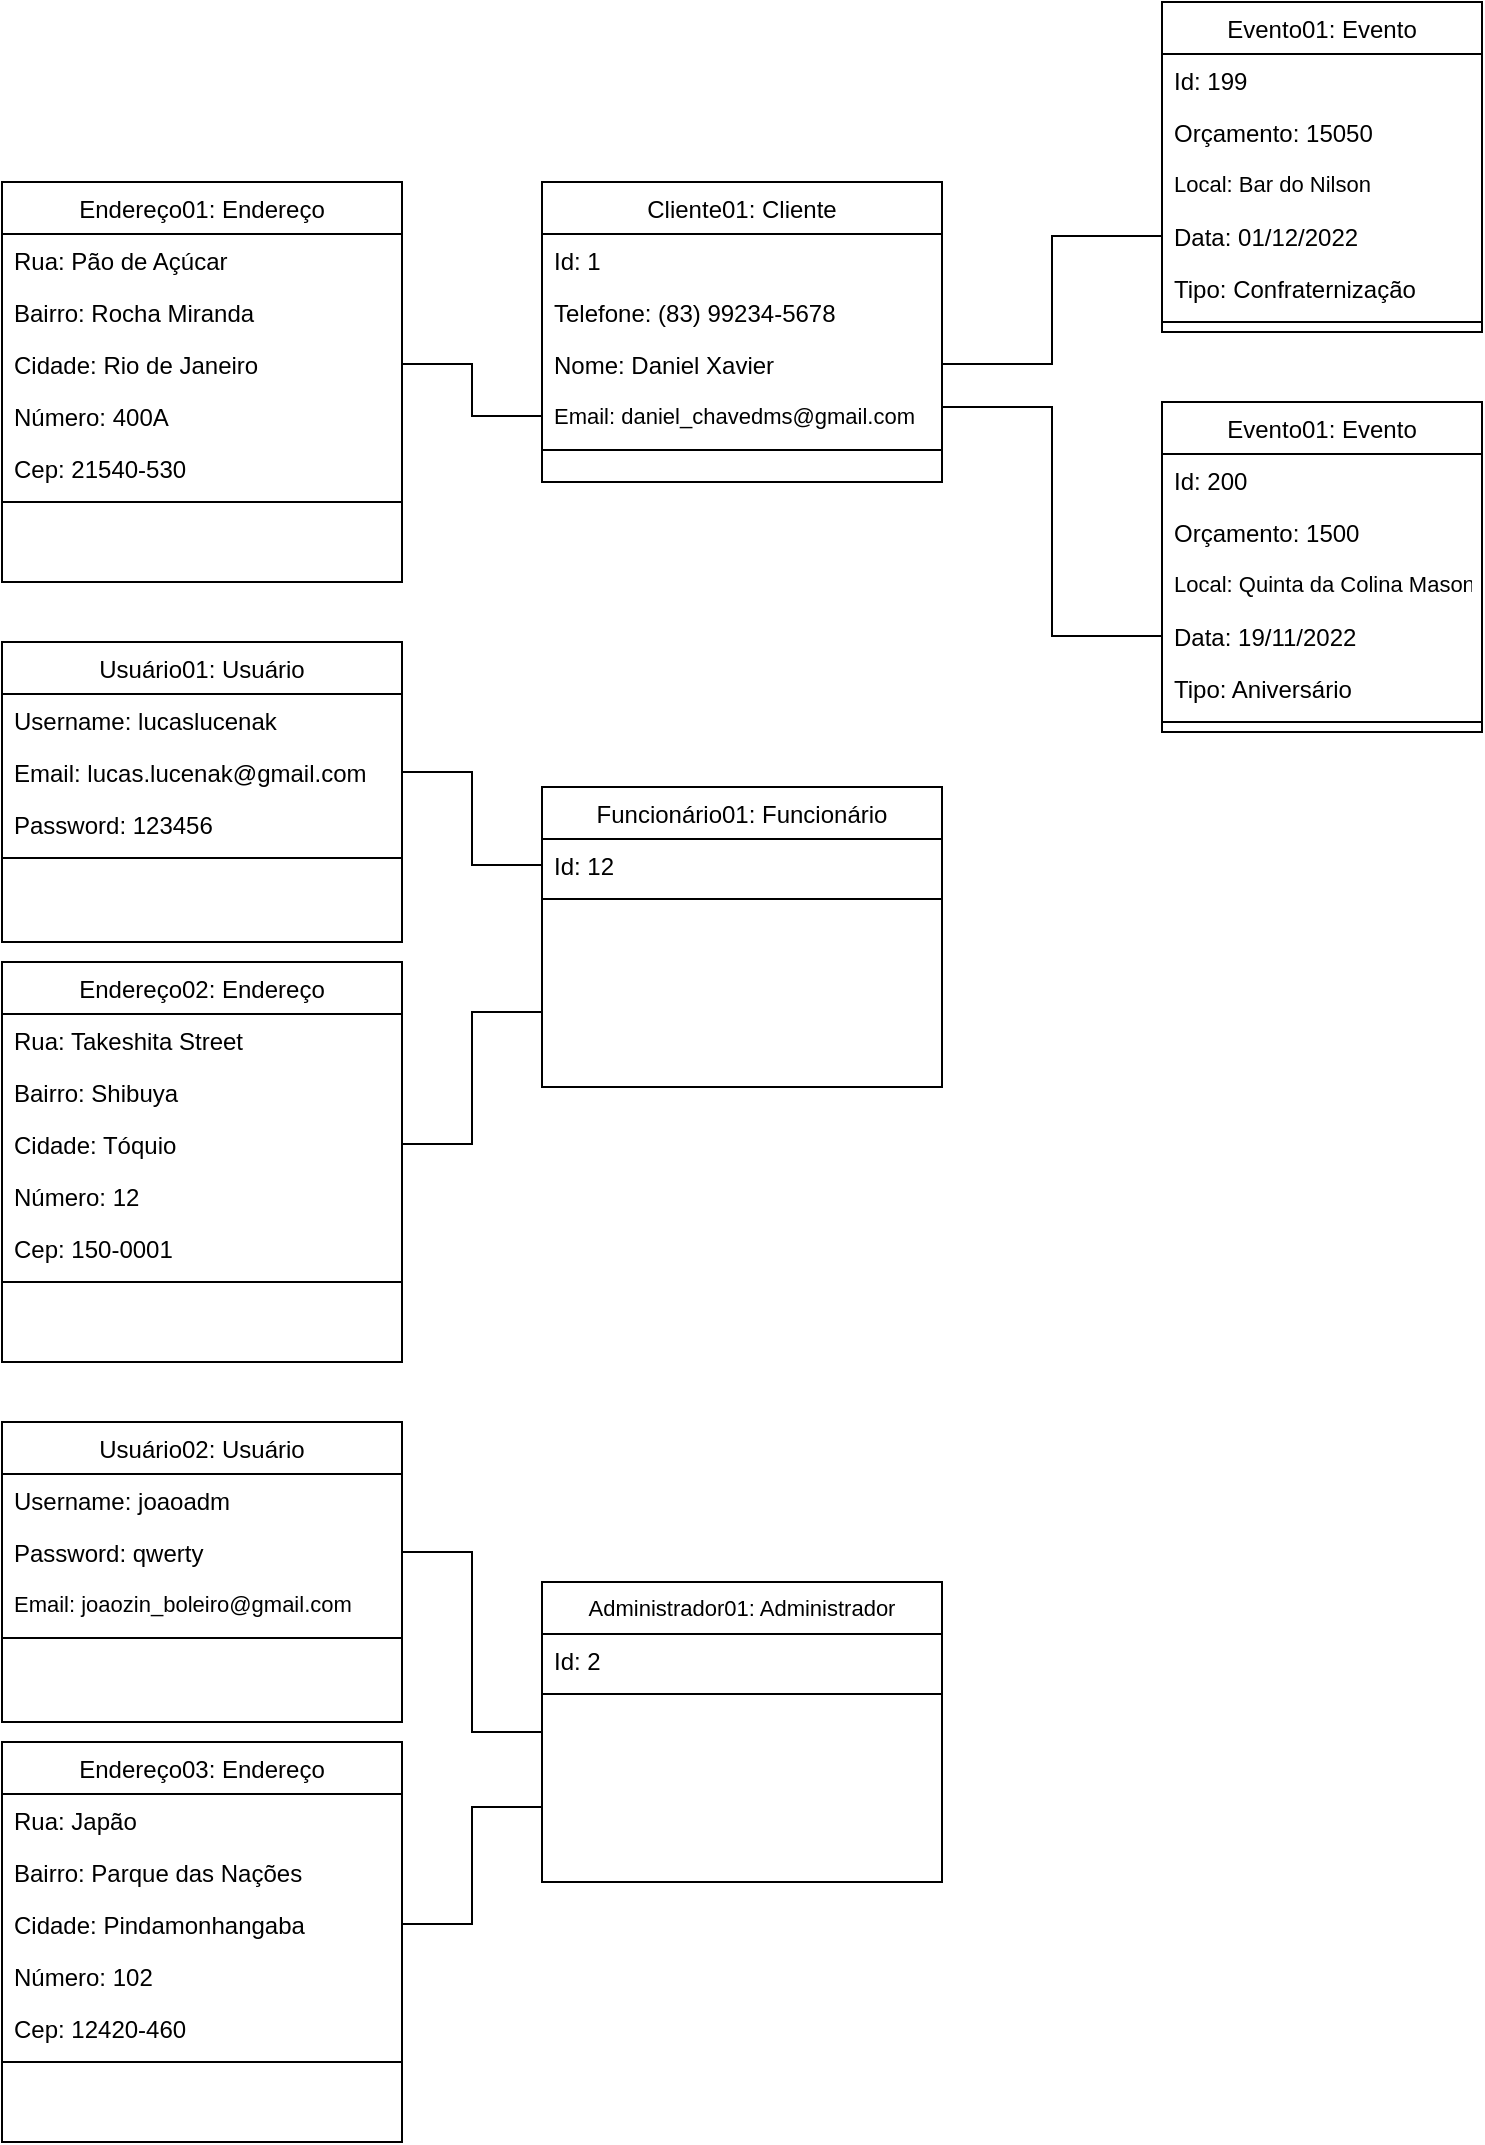 <mxfile version="16.5.6" type="device"><diagram id="C5RBs43oDa-KdzZeNtuy" name="Page-1"><mxGraphModel dx="2208" dy="1933" grid="1" gridSize="10" guides="1" tooltips="1" connect="1" arrows="1" fold="1" page="1" pageScale="1" pageWidth="827" pageHeight="1169" math="0" shadow="0"><root><mxCell id="WIyWlLk6GJQsqaUBKTNV-0"/><mxCell id="WIyWlLk6GJQsqaUBKTNV-1" parent="WIyWlLk6GJQsqaUBKTNV-0"/><mxCell id="9sVSsDPsq8u8j7Glh7DT-46" value="Cliente01: Cliente" style="swimlane;fontStyle=0;align=center;verticalAlign=top;childLayout=stackLayout;horizontal=1;startSize=26;horizontalStack=0;resizeParent=1;resizeLast=0;collapsible=1;marginBottom=0;rounded=0;shadow=0;strokeWidth=1;" parent="WIyWlLk6GJQsqaUBKTNV-1" vertex="1"><mxGeometry x="200" y="-50" width="200" height="150" as="geometry"><mxRectangle x="230" y="140" width="160" height="26" as="alternateBounds"/></mxGeometry></mxCell><mxCell id="0ZUiRZPFaWPJOwfyFABE-36" value="Id: 1" style="text;align=left;verticalAlign=top;spacingLeft=4;spacingRight=4;overflow=hidden;rotatable=0;points=[[0,0.5],[1,0.5]];portConstraint=eastwest;rounded=0;shadow=0;html=0;" vertex="1" parent="9sVSsDPsq8u8j7Glh7DT-46"><mxGeometry y="26" width="200" height="26" as="geometry"/></mxCell><mxCell id="9sVSsDPsq8u8j7Glh7DT-47" value="Telefone: (83) 99234-5678" style="text;align=left;verticalAlign=top;spacingLeft=4;spacingRight=4;overflow=hidden;rotatable=0;points=[[0,0.5],[1,0.5]];portConstraint=eastwest;rounded=0;shadow=0;html=0;" parent="9sVSsDPsq8u8j7Glh7DT-46" vertex="1"><mxGeometry y="52" width="200" height="26" as="geometry"/></mxCell><mxCell id="9sVSsDPsq8u8j7Glh7DT-48" value="Nome: Daniel Xavier" style="text;align=left;verticalAlign=top;spacingLeft=4;spacingRight=4;overflow=hidden;rotatable=0;points=[[0,0.5],[1,0.5]];portConstraint=eastwest;" parent="9sVSsDPsq8u8j7Glh7DT-46" vertex="1"><mxGeometry y="78" width="200" height="26" as="geometry"/></mxCell><mxCell id="9sVSsDPsq8u8j7Glh7DT-49" value="Email: daniel_chavedms@gmail.com" style="text;align=left;verticalAlign=top;spacingLeft=4;spacingRight=4;overflow=hidden;rotatable=0;points=[[0,0.5],[1,0.5]];portConstraint=eastwest;rounded=0;shadow=0;html=0;fontSize=11;" parent="9sVSsDPsq8u8j7Glh7DT-46" vertex="1"><mxGeometry y="104" width="200" height="26" as="geometry"/></mxCell><mxCell id="9sVSsDPsq8u8j7Glh7DT-50" value="" style="line;html=1;strokeWidth=1;align=left;verticalAlign=middle;spacingTop=-1;spacingLeft=3;spacingRight=3;rotatable=0;labelPosition=right;points=[];portConstraint=eastwest;" parent="9sVSsDPsq8u8j7Glh7DT-46" vertex="1"><mxGeometry y="130" width="200" height="8" as="geometry"/></mxCell><mxCell id="0ZUiRZPFaWPJOwfyFABE-24" style="edgeStyle=orthogonalEdgeStyle;rounded=0;orthogonalLoop=1;jettySize=auto;html=1;exitX=0;exitY=0.75;exitDx=0;exitDy=0;entryX=1;entryY=0.5;entryDx=0;entryDy=0;endArrow=none;endFill=0;" edge="1" parent="WIyWlLk6GJQsqaUBKTNV-1" source="9sVSsDPsq8u8j7Glh7DT-51" target="9sVSsDPsq8u8j7Glh7DT-85"><mxGeometry relative="1" as="geometry"/></mxCell><mxCell id="9sVSsDPsq8u8j7Glh7DT-51" value="Funcionário01: Funcionário" style="swimlane;fontStyle=0;align=center;verticalAlign=top;childLayout=stackLayout;horizontal=1;startSize=26;horizontalStack=0;resizeParent=1;resizeLast=0;collapsible=1;marginBottom=0;rounded=0;shadow=0;strokeWidth=1;" parent="WIyWlLk6GJQsqaUBKTNV-1" vertex="1"><mxGeometry x="200" y="252.5" width="200" height="150" as="geometry"><mxRectangle x="130" y="380" width="160" height="26" as="alternateBounds"/></mxGeometry></mxCell><mxCell id="0ZUiRZPFaWPJOwfyFABE-21" value="Id: 12" style="text;align=left;verticalAlign=top;spacingLeft=4;spacingRight=4;overflow=hidden;rotatable=0;points=[[0,0.5],[1,0.5]];portConstraint=eastwest;" vertex="1" parent="9sVSsDPsq8u8j7Glh7DT-51"><mxGeometry y="26" width="200" height="26" as="geometry"/></mxCell><mxCell id="9sVSsDPsq8u8j7Glh7DT-55" value="" style="line;html=1;strokeWidth=1;align=left;verticalAlign=middle;spacingTop=-1;spacingLeft=3;spacingRight=3;rotatable=0;labelPosition=right;points=[];portConstraint=eastwest;" parent="9sVSsDPsq8u8j7Glh7DT-51" vertex="1"><mxGeometry y="52" width="200" height="8" as="geometry"/></mxCell><mxCell id="9sVSsDPsq8u8j7Glh7DT-67" value="Evento01: Evento" style="swimlane;fontStyle=0;align=center;verticalAlign=top;childLayout=stackLayout;horizontal=1;startSize=26;horizontalStack=0;resizeParent=1;resizeLast=0;collapsible=1;marginBottom=0;rounded=0;shadow=0;strokeWidth=1;" parent="WIyWlLk6GJQsqaUBKTNV-1" vertex="1"><mxGeometry x="510" y="60" width="160" height="165" as="geometry"><mxRectangle x="550" y="140" width="160" height="26" as="alternateBounds"/></mxGeometry></mxCell><mxCell id="0ZUiRZPFaWPJOwfyFABE-38" value="Id: 200" style="text;align=left;verticalAlign=top;spacingLeft=4;spacingRight=4;overflow=hidden;rotatable=0;points=[[0,0.5],[1,0.5]];portConstraint=eastwest;rounded=0;shadow=0;html=0;" vertex="1" parent="9sVSsDPsq8u8j7Glh7DT-67"><mxGeometry y="26" width="160" height="26" as="geometry"/></mxCell><mxCell id="9sVSsDPsq8u8j7Glh7DT-68" value="Orçamento: 1500" style="text;align=left;verticalAlign=top;spacingLeft=4;spacingRight=4;overflow=hidden;rotatable=0;points=[[0,0.5],[1,0.5]];portConstraint=eastwest;" parent="9sVSsDPsq8u8j7Glh7DT-67" vertex="1"><mxGeometry y="52" width="160" height="26" as="geometry"/></mxCell><mxCell id="9sVSsDPsq8u8j7Glh7DT-69" value="Local: Quinta da Colina Mason" style="text;align=left;verticalAlign=top;spacingLeft=4;spacingRight=4;overflow=hidden;rotatable=0;points=[[0,0.5],[1,0.5]];portConstraint=eastwest;rounded=0;shadow=0;html=0;fontSize=11;" parent="9sVSsDPsq8u8j7Glh7DT-67" vertex="1"><mxGeometry y="78" width="160" height="26" as="geometry"/></mxCell><mxCell id="9sVSsDPsq8u8j7Glh7DT-70" value="Data: 19/11/2022" style="text;align=left;verticalAlign=top;spacingLeft=4;spacingRight=4;overflow=hidden;rotatable=0;points=[[0,0.5],[1,0.5]];portConstraint=eastwest;rounded=0;shadow=0;html=0;" parent="9sVSsDPsq8u8j7Glh7DT-67" vertex="1"><mxGeometry y="104" width="160" height="26" as="geometry"/></mxCell><mxCell id="9sVSsDPsq8u8j7Glh7DT-71" value="Tipo: Aniversário" style="text;align=left;verticalAlign=top;spacingLeft=4;spacingRight=4;overflow=hidden;rotatable=0;points=[[0,0.5],[1,0.5]];portConstraint=eastwest;rounded=0;shadow=0;html=0;" parent="9sVSsDPsq8u8j7Glh7DT-67" vertex="1"><mxGeometry y="130" width="160" height="26" as="geometry"/></mxCell><mxCell id="9sVSsDPsq8u8j7Glh7DT-72" value="" style="line;html=1;strokeWidth=1;align=left;verticalAlign=middle;spacingTop=-1;spacingLeft=3;spacingRight=3;rotatable=0;labelPosition=right;points=[];portConstraint=eastwest;" parent="9sVSsDPsq8u8j7Glh7DT-67" vertex="1"><mxGeometry y="156" width="160" height="8" as="geometry"/></mxCell><mxCell id="0ZUiRZPFaWPJOwfyFABE-25" style="edgeStyle=orthogonalEdgeStyle;rounded=0;orthogonalLoop=1;jettySize=auto;html=1;exitX=0;exitY=0.75;exitDx=0;exitDy=0;entryX=1;entryY=0.5;entryDx=0;entryDy=0;endArrow=none;endFill=0;" edge="1" parent="WIyWlLk6GJQsqaUBKTNV-1" source="9sVSsDPsq8u8j7Glh7DT-74" target="9sVSsDPsq8u8j7Glh7DT-95"><mxGeometry relative="1" as="geometry"/></mxCell><mxCell id="0ZUiRZPFaWPJOwfyFABE-26" style="edgeStyle=orthogonalEdgeStyle;rounded=0;orthogonalLoop=1;jettySize=auto;html=1;exitX=0;exitY=0.5;exitDx=0;exitDy=0;entryX=1;entryY=0.5;entryDx=0;entryDy=0;endArrow=none;endFill=0;" edge="1" parent="WIyWlLk6GJQsqaUBKTNV-1" source="9sVSsDPsq8u8j7Glh7DT-74" target="0ZUiRZPFaWPJOwfyFABE-15"><mxGeometry relative="1" as="geometry"/></mxCell><mxCell id="9sVSsDPsq8u8j7Glh7DT-74" value="Administrador01: Administrador" style="swimlane;fontStyle=0;align=center;verticalAlign=top;childLayout=stackLayout;horizontal=1;startSize=26;horizontalStack=0;resizeParent=1;resizeLast=0;collapsible=1;marginBottom=0;rounded=0;shadow=0;strokeWidth=1;fontSize=11;" parent="WIyWlLk6GJQsqaUBKTNV-1" vertex="1"><mxGeometry x="200" y="650" width="200" height="150" as="geometry"><mxRectangle x="230" y="140" width="160" height="26" as="alternateBounds"/></mxGeometry></mxCell><mxCell id="0ZUiRZPFaWPJOwfyFABE-22" value="Id: 2" style="text;align=left;verticalAlign=top;spacingLeft=4;spacingRight=4;overflow=hidden;rotatable=0;points=[[0,0.5],[1,0.5]];portConstraint=eastwest;" vertex="1" parent="9sVSsDPsq8u8j7Glh7DT-74"><mxGeometry y="26" width="200" height="26" as="geometry"/></mxCell><mxCell id="9sVSsDPsq8u8j7Glh7DT-79" value="" style="line;html=1;strokeWidth=1;align=left;verticalAlign=middle;spacingTop=-1;spacingLeft=3;spacingRight=3;rotatable=0;labelPosition=right;points=[];portConstraint=eastwest;" parent="9sVSsDPsq8u8j7Glh7DT-74" vertex="1"><mxGeometry y="52" width="200" height="8" as="geometry"/></mxCell><mxCell id="9sVSsDPsq8u8j7Glh7DT-82" value="Endereço02: Endereço" style="swimlane;fontStyle=0;align=center;verticalAlign=top;childLayout=stackLayout;horizontal=1;startSize=26;horizontalStack=0;resizeParent=1;resizeLast=0;collapsible=1;marginBottom=0;rounded=0;shadow=0;strokeWidth=1;" parent="WIyWlLk6GJQsqaUBKTNV-1" vertex="1"><mxGeometry x="-70" y="340" width="200" height="200" as="geometry"><mxRectangle x="230" y="140" width="160" height="26" as="alternateBounds"/></mxGeometry></mxCell><mxCell id="9sVSsDPsq8u8j7Glh7DT-83" value="Rua: Takeshita Street" style="text;align=left;verticalAlign=top;spacingLeft=4;spacingRight=4;overflow=hidden;rotatable=0;points=[[0,0.5],[1,0.5]];portConstraint=eastwest;rounded=0;shadow=0;html=0;" parent="9sVSsDPsq8u8j7Glh7DT-82" vertex="1"><mxGeometry y="26" width="200" height="26" as="geometry"/></mxCell><mxCell id="9sVSsDPsq8u8j7Glh7DT-84" value="Bairro: Shibuya" style="text;align=left;verticalAlign=top;spacingLeft=4;spacingRight=4;overflow=hidden;rotatable=0;points=[[0,0.5],[1,0.5]];portConstraint=eastwest;" parent="9sVSsDPsq8u8j7Glh7DT-82" vertex="1"><mxGeometry y="52" width="200" height="26" as="geometry"/></mxCell><mxCell id="9sVSsDPsq8u8j7Glh7DT-85" value="Cidade: Tóquio" style="text;align=left;verticalAlign=top;spacingLeft=4;spacingRight=4;overflow=hidden;rotatable=0;points=[[0,0.5],[1,0.5]];portConstraint=eastwest;rounded=0;shadow=0;html=0;" parent="9sVSsDPsq8u8j7Glh7DT-82" vertex="1"><mxGeometry y="78" width="200" height="26" as="geometry"/></mxCell><mxCell id="9sVSsDPsq8u8j7Glh7DT-86" value="Número: 12" style="text;align=left;verticalAlign=top;spacingLeft=4;spacingRight=4;overflow=hidden;rotatable=0;points=[[0,0.5],[1,0.5]];portConstraint=eastwest;rounded=0;shadow=0;html=0;" parent="9sVSsDPsq8u8j7Glh7DT-82" vertex="1"><mxGeometry y="104" width="200" height="26" as="geometry"/></mxCell><mxCell id="9sVSsDPsq8u8j7Glh7DT-87" value="Cep: 150-0001" style="text;align=left;verticalAlign=top;spacingLeft=4;spacingRight=4;overflow=hidden;rotatable=0;points=[[0,0.5],[1,0.5]];portConstraint=eastwest;rounded=0;shadow=0;html=0;" parent="9sVSsDPsq8u8j7Glh7DT-82" vertex="1"><mxGeometry y="130" width="200" height="26" as="geometry"/></mxCell><mxCell id="9sVSsDPsq8u8j7Glh7DT-88" value="" style="line;html=1;strokeWidth=1;align=left;verticalAlign=middle;spacingTop=-1;spacingLeft=3;spacingRight=3;rotatable=0;labelPosition=right;points=[];portConstraint=eastwest;" parent="9sVSsDPsq8u8j7Glh7DT-82" vertex="1"><mxGeometry y="156" width="200" height="8" as="geometry"/></mxCell><mxCell id="9sVSsDPsq8u8j7Glh7DT-92" value="Endereço03: Endereço" style="swimlane;fontStyle=0;align=center;verticalAlign=top;childLayout=stackLayout;horizontal=1;startSize=26;horizontalStack=0;resizeParent=1;resizeLast=0;collapsible=1;marginBottom=0;rounded=0;shadow=0;strokeWidth=1;" parent="WIyWlLk6GJQsqaUBKTNV-1" vertex="1"><mxGeometry x="-70" y="730" width="200" height="200" as="geometry"><mxRectangle x="230" y="140" width="160" height="26" as="alternateBounds"/></mxGeometry></mxCell><mxCell id="9sVSsDPsq8u8j7Glh7DT-93" value="Rua: Japão" style="text;align=left;verticalAlign=top;spacingLeft=4;spacingRight=4;overflow=hidden;rotatable=0;points=[[0,0.5],[1,0.5]];portConstraint=eastwest;rounded=0;shadow=0;html=0;fontSize=12;" parent="9sVSsDPsq8u8j7Glh7DT-92" vertex="1"><mxGeometry y="26" width="200" height="26" as="geometry"/></mxCell><mxCell id="9sVSsDPsq8u8j7Glh7DT-94" value="Bairro: Parque das Nações" style="text;align=left;verticalAlign=top;spacingLeft=4;spacingRight=4;overflow=hidden;rotatable=0;points=[[0,0.5],[1,0.5]];portConstraint=eastwest;" parent="9sVSsDPsq8u8j7Glh7DT-92" vertex="1"><mxGeometry y="52" width="200" height="26" as="geometry"/></mxCell><mxCell id="9sVSsDPsq8u8j7Glh7DT-95" value="Cidade: Pindamonhangaba" style="text;align=left;verticalAlign=top;spacingLeft=4;spacingRight=4;overflow=hidden;rotatable=0;points=[[0,0.5],[1,0.5]];portConstraint=eastwest;rounded=0;shadow=0;html=0;" parent="9sVSsDPsq8u8j7Glh7DT-92" vertex="1"><mxGeometry y="78" width="200" height="26" as="geometry"/></mxCell><mxCell id="9sVSsDPsq8u8j7Glh7DT-96" value="Número: 102" style="text;align=left;verticalAlign=top;spacingLeft=4;spacingRight=4;overflow=hidden;rotatable=0;points=[[0,0.5],[1,0.5]];portConstraint=eastwest;rounded=0;shadow=0;html=0;" parent="9sVSsDPsq8u8j7Glh7DT-92" vertex="1"><mxGeometry y="104" width="200" height="26" as="geometry"/></mxCell><mxCell id="9sVSsDPsq8u8j7Glh7DT-97" value="Cep: 12420-460" style="text;align=left;verticalAlign=top;spacingLeft=4;spacingRight=4;overflow=hidden;rotatable=0;points=[[0,0.5],[1,0.5]];portConstraint=eastwest;rounded=0;shadow=0;html=0;" parent="9sVSsDPsq8u8j7Glh7DT-92" vertex="1"><mxGeometry y="130" width="200" height="26" as="geometry"/></mxCell><mxCell id="9sVSsDPsq8u8j7Glh7DT-98" value="" style="line;html=1;strokeWidth=1;align=left;verticalAlign=middle;spacingTop=-1;spacingLeft=3;spacingRight=3;rotatable=0;labelPosition=right;points=[];portConstraint=eastwest;" parent="9sVSsDPsq8u8j7Glh7DT-92" vertex="1"><mxGeometry y="156" width="200" height="8" as="geometry"/></mxCell><mxCell id="9sVSsDPsq8u8j7Glh7DT-99" value="Endereço01: Endereço" style="swimlane;fontStyle=0;align=center;verticalAlign=top;childLayout=stackLayout;horizontal=1;startSize=26;horizontalStack=0;resizeParent=1;resizeLast=0;collapsible=1;marginBottom=0;rounded=0;shadow=0;strokeWidth=1;" parent="WIyWlLk6GJQsqaUBKTNV-1" vertex="1"><mxGeometry x="-70" y="-50" width="200" height="200" as="geometry"><mxRectangle x="230" y="140" width="160" height="26" as="alternateBounds"/></mxGeometry></mxCell><mxCell id="9sVSsDPsq8u8j7Glh7DT-100" value="Rua: Pão de Açúcar " style="text;align=left;verticalAlign=top;spacingLeft=4;spacingRight=4;overflow=hidden;rotatable=0;points=[[0,0.5],[1,0.5]];portConstraint=eastwest;rounded=0;shadow=0;html=0;" parent="9sVSsDPsq8u8j7Glh7DT-99" vertex="1"><mxGeometry y="26" width="200" height="26" as="geometry"/></mxCell><mxCell id="9sVSsDPsq8u8j7Glh7DT-101" value="Bairro: Rocha Miranda" style="text;align=left;verticalAlign=top;spacingLeft=4;spacingRight=4;overflow=hidden;rotatable=0;points=[[0,0.5],[1,0.5]];portConstraint=eastwest;" parent="9sVSsDPsq8u8j7Glh7DT-99" vertex="1"><mxGeometry y="52" width="200" height="26" as="geometry"/></mxCell><mxCell id="9sVSsDPsq8u8j7Glh7DT-102" value="Cidade: Rio de Janeiro" style="text;align=left;verticalAlign=top;spacingLeft=4;spacingRight=4;overflow=hidden;rotatable=0;points=[[0,0.5],[1,0.5]];portConstraint=eastwest;rounded=0;shadow=0;html=0;" parent="9sVSsDPsq8u8j7Glh7DT-99" vertex="1"><mxGeometry y="78" width="200" height="26" as="geometry"/></mxCell><mxCell id="9sVSsDPsq8u8j7Glh7DT-103" value="Número: 400A" style="text;align=left;verticalAlign=top;spacingLeft=4;spacingRight=4;overflow=hidden;rotatable=0;points=[[0,0.5],[1,0.5]];portConstraint=eastwest;rounded=0;shadow=0;html=0;" parent="9sVSsDPsq8u8j7Glh7DT-99" vertex="1"><mxGeometry y="104" width="200" height="26" as="geometry"/></mxCell><mxCell id="9sVSsDPsq8u8j7Glh7DT-104" value="Cep: 21540-530" style="text;align=left;verticalAlign=top;spacingLeft=4;spacingRight=4;overflow=hidden;rotatable=0;points=[[0,0.5],[1,0.5]];portConstraint=eastwest;rounded=0;shadow=0;html=0;" parent="9sVSsDPsq8u8j7Glh7DT-99" vertex="1"><mxGeometry y="130" width="200" height="26" as="geometry"/></mxCell><mxCell id="9sVSsDPsq8u8j7Glh7DT-105" value="" style="line;html=1;strokeWidth=1;align=left;verticalAlign=middle;spacingTop=-1;spacingLeft=3;spacingRight=3;rotatable=0;labelPosition=right;points=[];portConstraint=eastwest;" parent="9sVSsDPsq8u8j7Glh7DT-99" vertex="1"><mxGeometry y="156" width="200" height="8" as="geometry"/></mxCell><mxCell id="9sVSsDPsq8u8j7Glh7DT-111" style="edgeStyle=orthogonalEdgeStyle;rounded=0;orthogonalLoop=1;jettySize=auto;html=1;exitX=1;exitY=0.5;exitDx=0;exitDy=0;entryX=0;entryY=0.5;entryDx=0;entryDy=0;fontSize=11;endArrow=none;endFill=0;" parent="WIyWlLk6GJQsqaUBKTNV-1" source="9sVSsDPsq8u8j7Glh7DT-102" target="9sVSsDPsq8u8j7Glh7DT-49" edge="1"><mxGeometry relative="1" as="geometry"/></mxCell><mxCell id="0ZUiRZPFaWPJOwfyFABE-0" value="Usuário01: Usuário" style="swimlane;fontStyle=0;align=center;verticalAlign=top;childLayout=stackLayout;horizontal=1;startSize=26;horizontalStack=0;resizeParent=1;resizeLast=0;collapsible=1;marginBottom=0;rounded=0;shadow=0;strokeWidth=1;" vertex="1" parent="WIyWlLk6GJQsqaUBKTNV-1"><mxGeometry x="-70" y="180" width="200" height="150" as="geometry"><mxRectangle x="230" y="140" width="160" height="26" as="alternateBounds"/></mxGeometry></mxCell><mxCell id="0ZUiRZPFaWPJOwfyFABE-18" value="Username: lucaslucenak" style="text;align=left;verticalAlign=top;spacingLeft=4;spacingRight=4;overflow=hidden;rotatable=0;points=[[0,0.5],[1,0.5]];portConstraint=eastwest;" vertex="1" parent="0ZUiRZPFaWPJOwfyFABE-0"><mxGeometry y="26" width="200" height="26" as="geometry"/></mxCell><mxCell id="0ZUiRZPFaWPJOwfyFABE-20" value="Email: lucas.lucenak@gmail.com" style="text;align=left;verticalAlign=top;spacingLeft=4;spacingRight=4;overflow=hidden;rotatable=0;points=[[0,0.5],[1,0.5]];portConstraint=eastwest;rounded=0;shadow=0;html=0;" vertex="1" parent="0ZUiRZPFaWPJOwfyFABE-0"><mxGeometry y="52" width="200" height="26" as="geometry"/></mxCell><mxCell id="0ZUiRZPFaWPJOwfyFABE-19" value="Password: 123456" style="text;align=left;verticalAlign=top;spacingLeft=4;spacingRight=4;overflow=hidden;rotatable=0;points=[[0,0.5],[1,0.5]];portConstraint=eastwest;rounded=0;shadow=0;html=0;" vertex="1" parent="0ZUiRZPFaWPJOwfyFABE-0"><mxGeometry y="78" width="200" height="26" as="geometry"/></mxCell><mxCell id="0ZUiRZPFaWPJOwfyFABE-6" value="" style="line;html=1;strokeWidth=1;align=left;verticalAlign=middle;spacingTop=-1;spacingLeft=3;spacingRight=3;rotatable=0;labelPosition=right;points=[];portConstraint=eastwest;" vertex="1" parent="0ZUiRZPFaWPJOwfyFABE-0"><mxGeometry y="104" width="200" height="8" as="geometry"/></mxCell><mxCell id="0ZUiRZPFaWPJOwfyFABE-13" value="Usuário02: Usuário" style="swimlane;fontStyle=0;align=center;verticalAlign=top;childLayout=stackLayout;horizontal=1;startSize=26;horizontalStack=0;resizeParent=1;resizeLast=0;collapsible=1;marginBottom=0;rounded=0;shadow=0;strokeWidth=1;" vertex="1" parent="WIyWlLk6GJQsqaUBKTNV-1"><mxGeometry x="-70" y="570" width="200" height="150" as="geometry"><mxRectangle x="230" y="140" width="160" height="26" as="alternateBounds"/></mxGeometry></mxCell><mxCell id="0ZUiRZPFaWPJOwfyFABE-14" value="Username: joaoadm" style="text;align=left;verticalAlign=top;spacingLeft=4;spacingRight=4;overflow=hidden;rotatable=0;points=[[0,0.5],[1,0.5]];portConstraint=eastwest;rounded=0;shadow=0;html=0;" vertex="1" parent="0ZUiRZPFaWPJOwfyFABE-13"><mxGeometry y="26" width="200" height="26" as="geometry"/></mxCell><mxCell id="0ZUiRZPFaWPJOwfyFABE-15" value="Password: qwerty" style="text;align=left;verticalAlign=top;spacingLeft=4;spacingRight=4;overflow=hidden;rotatable=0;points=[[0,0.5],[1,0.5]];portConstraint=eastwest;" vertex="1" parent="0ZUiRZPFaWPJOwfyFABE-13"><mxGeometry y="52" width="200" height="26" as="geometry"/></mxCell><mxCell id="0ZUiRZPFaWPJOwfyFABE-16" value="Email: joaozin_boleiro@gmail.com" style="text;align=left;verticalAlign=top;spacingLeft=4;spacingRight=4;overflow=hidden;rotatable=0;points=[[0,0.5],[1,0.5]];portConstraint=eastwest;rounded=0;shadow=0;html=0;fontSize=11;" vertex="1" parent="0ZUiRZPFaWPJOwfyFABE-13"><mxGeometry y="78" width="200" height="26" as="geometry"/></mxCell><mxCell id="0ZUiRZPFaWPJOwfyFABE-17" value="" style="line;html=1;strokeWidth=1;align=left;verticalAlign=middle;spacingTop=-1;spacingLeft=3;spacingRight=3;rotatable=0;labelPosition=right;points=[];portConstraint=eastwest;" vertex="1" parent="0ZUiRZPFaWPJOwfyFABE-13"><mxGeometry y="104" width="200" height="8" as="geometry"/></mxCell><mxCell id="0ZUiRZPFaWPJOwfyFABE-23" style="edgeStyle=orthogonalEdgeStyle;rounded=0;orthogonalLoop=1;jettySize=auto;html=1;exitX=0;exitY=0.5;exitDx=0;exitDy=0;entryX=1;entryY=0.5;entryDx=0;entryDy=0;endArrow=none;endFill=0;" edge="1" parent="WIyWlLk6GJQsqaUBKTNV-1" source="0ZUiRZPFaWPJOwfyFABE-21" target="0ZUiRZPFaWPJOwfyFABE-20"><mxGeometry relative="1" as="geometry"/></mxCell><mxCell id="0ZUiRZPFaWPJOwfyFABE-28" style="edgeStyle=orthogonalEdgeStyle;rounded=0;orthogonalLoop=1;jettySize=auto;html=1;exitX=1;exitY=0.75;exitDx=0;exitDy=0;entryX=0;entryY=0.5;entryDx=0;entryDy=0;endArrow=none;endFill=0;" edge="1" parent="WIyWlLk6GJQsqaUBKTNV-1" source="9sVSsDPsq8u8j7Glh7DT-46" target="9sVSsDPsq8u8j7Glh7DT-70"><mxGeometry relative="1" as="geometry"/></mxCell><mxCell id="0ZUiRZPFaWPJOwfyFABE-29" value="Evento01: Evento" style="swimlane;fontStyle=0;align=center;verticalAlign=top;childLayout=stackLayout;horizontal=1;startSize=26;horizontalStack=0;resizeParent=1;resizeLast=0;collapsible=1;marginBottom=0;rounded=0;shadow=0;strokeWidth=1;" vertex="1" parent="WIyWlLk6GJQsqaUBKTNV-1"><mxGeometry x="510" y="-140" width="160" height="165" as="geometry"><mxRectangle x="550" y="140" width="160" height="26" as="alternateBounds"/></mxGeometry></mxCell><mxCell id="0ZUiRZPFaWPJOwfyFABE-37" value="Id: 199" style="text;align=left;verticalAlign=top;spacingLeft=4;spacingRight=4;overflow=hidden;rotatable=0;points=[[0,0.5],[1,0.5]];portConstraint=eastwest;rounded=0;shadow=0;html=0;" vertex="1" parent="0ZUiRZPFaWPJOwfyFABE-29"><mxGeometry y="26" width="160" height="26" as="geometry"/></mxCell><mxCell id="0ZUiRZPFaWPJOwfyFABE-30" value="Orçamento: 15050" style="text;align=left;verticalAlign=top;spacingLeft=4;spacingRight=4;overflow=hidden;rotatable=0;points=[[0,0.5],[1,0.5]];portConstraint=eastwest;" vertex="1" parent="0ZUiRZPFaWPJOwfyFABE-29"><mxGeometry y="52" width="160" height="26" as="geometry"/></mxCell><mxCell id="0ZUiRZPFaWPJOwfyFABE-31" value="Local: Bar do Nilson" style="text;align=left;verticalAlign=top;spacingLeft=4;spacingRight=4;overflow=hidden;rotatable=0;points=[[0,0.5],[1,0.5]];portConstraint=eastwest;rounded=0;shadow=0;html=0;fontSize=11;" vertex="1" parent="0ZUiRZPFaWPJOwfyFABE-29"><mxGeometry y="78" width="160" height="26" as="geometry"/></mxCell><mxCell id="0ZUiRZPFaWPJOwfyFABE-32" value="Data: 01/12/2022" style="text;align=left;verticalAlign=top;spacingLeft=4;spacingRight=4;overflow=hidden;rotatable=0;points=[[0,0.5],[1,0.5]];portConstraint=eastwest;rounded=0;shadow=0;html=0;" vertex="1" parent="0ZUiRZPFaWPJOwfyFABE-29"><mxGeometry y="104" width="160" height="26" as="geometry"/></mxCell><mxCell id="0ZUiRZPFaWPJOwfyFABE-33" value="Tipo: Confraternização" style="text;align=left;verticalAlign=top;spacingLeft=4;spacingRight=4;overflow=hidden;rotatable=0;points=[[0,0.5],[1,0.5]];portConstraint=eastwest;rounded=0;shadow=0;html=0;" vertex="1" parent="0ZUiRZPFaWPJOwfyFABE-29"><mxGeometry y="130" width="160" height="26" as="geometry"/></mxCell><mxCell id="0ZUiRZPFaWPJOwfyFABE-34" value="" style="line;html=1;strokeWidth=1;align=left;verticalAlign=middle;spacingTop=-1;spacingLeft=3;spacingRight=3;rotatable=0;labelPosition=right;points=[];portConstraint=eastwest;" vertex="1" parent="0ZUiRZPFaWPJOwfyFABE-29"><mxGeometry y="156" width="160" height="8" as="geometry"/></mxCell><mxCell id="0ZUiRZPFaWPJOwfyFABE-35" style="edgeStyle=orthogonalEdgeStyle;rounded=0;orthogonalLoop=1;jettySize=auto;html=1;exitX=0;exitY=0.5;exitDx=0;exitDy=0;entryX=1;entryY=0.5;entryDx=0;entryDy=0;endArrow=none;endFill=0;" edge="1" parent="WIyWlLk6GJQsqaUBKTNV-1" source="0ZUiRZPFaWPJOwfyFABE-32" target="9sVSsDPsq8u8j7Glh7DT-48"><mxGeometry relative="1" as="geometry"/></mxCell></root></mxGraphModel></diagram></mxfile>
